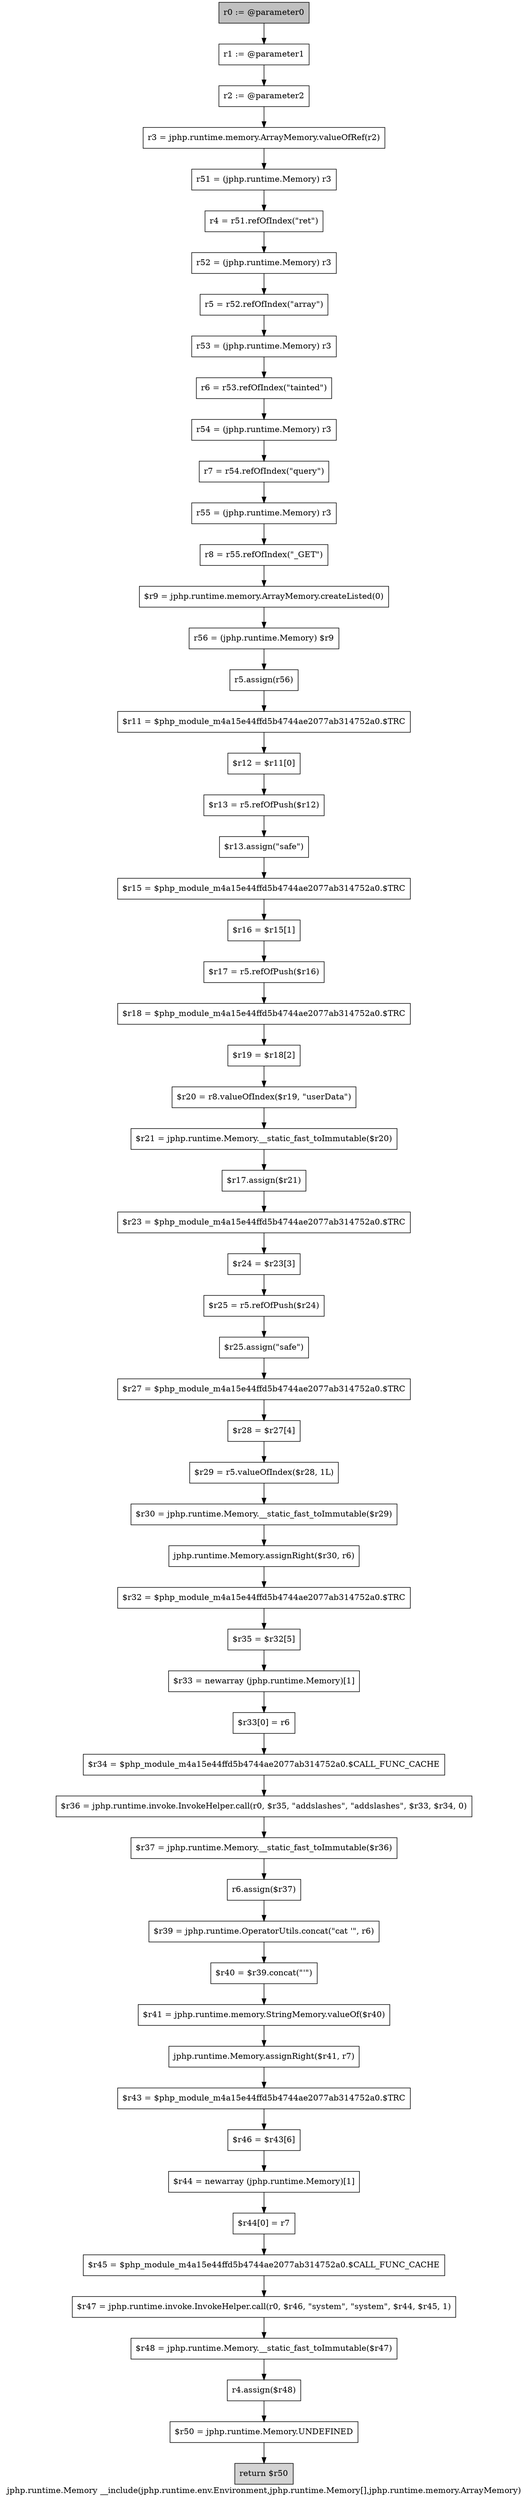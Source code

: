 digraph "jphp.runtime.Memory __include(jphp.runtime.env.Environment,jphp.runtime.Memory[],jphp.runtime.memory.ArrayMemory)" {
    label="jphp.runtime.Memory __include(jphp.runtime.env.Environment,jphp.runtime.Memory[],jphp.runtime.memory.ArrayMemory)";
    node [shape=box];
    "0" [style=filled,fillcolor=gray,label="r0 := @parameter0",];
    "1" [label="r1 := @parameter1",];
    "0"->"1";
    "2" [label="r2 := @parameter2",];
    "1"->"2";
    "3" [label="r3 = jphp.runtime.memory.ArrayMemory.valueOfRef(r2)",];
    "2"->"3";
    "4" [label="r51 = (jphp.runtime.Memory) r3",];
    "3"->"4";
    "5" [label="r4 = r51.refOfIndex(\"ret\")",];
    "4"->"5";
    "6" [label="r52 = (jphp.runtime.Memory) r3",];
    "5"->"6";
    "7" [label="r5 = r52.refOfIndex(\"array\")",];
    "6"->"7";
    "8" [label="r53 = (jphp.runtime.Memory) r3",];
    "7"->"8";
    "9" [label="r6 = r53.refOfIndex(\"tainted\")",];
    "8"->"9";
    "10" [label="r54 = (jphp.runtime.Memory) r3",];
    "9"->"10";
    "11" [label="r7 = r54.refOfIndex(\"query\")",];
    "10"->"11";
    "12" [label="r55 = (jphp.runtime.Memory) r3",];
    "11"->"12";
    "13" [label="r8 = r55.refOfIndex(\"_GET\")",];
    "12"->"13";
    "14" [label="$r9 = jphp.runtime.memory.ArrayMemory.createListed(0)",];
    "13"->"14";
    "15" [label="r56 = (jphp.runtime.Memory) $r9",];
    "14"->"15";
    "16" [label="r5.assign(r56)",];
    "15"->"16";
    "17" [label="$r11 = $php_module_m4a15e44ffd5b4744ae2077ab314752a0.$TRC",];
    "16"->"17";
    "18" [label="$r12 = $r11[0]",];
    "17"->"18";
    "19" [label="$r13 = r5.refOfPush($r12)",];
    "18"->"19";
    "20" [label="$r13.assign(\"safe\")",];
    "19"->"20";
    "21" [label="$r15 = $php_module_m4a15e44ffd5b4744ae2077ab314752a0.$TRC",];
    "20"->"21";
    "22" [label="$r16 = $r15[1]",];
    "21"->"22";
    "23" [label="$r17 = r5.refOfPush($r16)",];
    "22"->"23";
    "24" [label="$r18 = $php_module_m4a15e44ffd5b4744ae2077ab314752a0.$TRC",];
    "23"->"24";
    "25" [label="$r19 = $r18[2]",];
    "24"->"25";
    "26" [label="$r20 = r8.valueOfIndex($r19, \"userData\")",];
    "25"->"26";
    "27" [label="$r21 = jphp.runtime.Memory.__static_fast_toImmutable($r20)",];
    "26"->"27";
    "28" [label="$r17.assign($r21)",];
    "27"->"28";
    "29" [label="$r23 = $php_module_m4a15e44ffd5b4744ae2077ab314752a0.$TRC",];
    "28"->"29";
    "30" [label="$r24 = $r23[3]",];
    "29"->"30";
    "31" [label="$r25 = r5.refOfPush($r24)",];
    "30"->"31";
    "32" [label="$r25.assign(\"safe\")",];
    "31"->"32";
    "33" [label="$r27 = $php_module_m4a15e44ffd5b4744ae2077ab314752a0.$TRC",];
    "32"->"33";
    "34" [label="$r28 = $r27[4]",];
    "33"->"34";
    "35" [label="$r29 = r5.valueOfIndex($r28, 1L)",];
    "34"->"35";
    "36" [label="$r30 = jphp.runtime.Memory.__static_fast_toImmutable($r29)",];
    "35"->"36";
    "37" [label="jphp.runtime.Memory.assignRight($r30, r6)",];
    "36"->"37";
    "38" [label="$r32 = $php_module_m4a15e44ffd5b4744ae2077ab314752a0.$TRC",];
    "37"->"38";
    "39" [label="$r35 = $r32[5]",];
    "38"->"39";
    "40" [label="$r33 = newarray (jphp.runtime.Memory)[1]",];
    "39"->"40";
    "41" [label="$r33[0] = r6",];
    "40"->"41";
    "42" [label="$r34 = $php_module_m4a15e44ffd5b4744ae2077ab314752a0.$CALL_FUNC_CACHE",];
    "41"->"42";
    "43" [label="$r36 = jphp.runtime.invoke.InvokeHelper.call(r0, $r35, \"addslashes\", \"addslashes\", $r33, $r34, 0)",];
    "42"->"43";
    "44" [label="$r37 = jphp.runtime.Memory.__static_fast_toImmutable($r36)",];
    "43"->"44";
    "45" [label="r6.assign($r37)",];
    "44"->"45";
    "46" [label="$r39 = jphp.runtime.OperatorUtils.concat(\"cat \'\", r6)",];
    "45"->"46";
    "47" [label="$r40 = $r39.concat(\"\'\")",];
    "46"->"47";
    "48" [label="$r41 = jphp.runtime.memory.StringMemory.valueOf($r40)",];
    "47"->"48";
    "49" [label="jphp.runtime.Memory.assignRight($r41, r7)",];
    "48"->"49";
    "50" [label="$r43 = $php_module_m4a15e44ffd5b4744ae2077ab314752a0.$TRC",];
    "49"->"50";
    "51" [label="$r46 = $r43[6]",];
    "50"->"51";
    "52" [label="$r44 = newarray (jphp.runtime.Memory)[1]",];
    "51"->"52";
    "53" [label="$r44[0] = r7",];
    "52"->"53";
    "54" [label="$r45 = $php_module_m4a15e44ffd5b4744ae2077ab314752a0.$CALL_FUNC_CACHE",];
    "53"->"54";
    "55" [label="$r47 = jphp.runtime.invoke.InvokeHelper.call(r0, $r46, \"system\", \"system\", $r44, $r45, 1)",];
    "54"->"55";
    "56" [label="$r48 = jphp.runtime.Memory.__static_fast_toImmutable($r47)",];
    "55"->"56";
    "57" [label="r4.assign($r48)",];
    "56"->"57";
    "58" [label="$r50 = jphp.runtime.Memory.UNDEFINED",];
    "57"->"58";
    "59" [style=filled,fillcolor=lightgray,label="return $r50",];
    "58"->"59";
}
